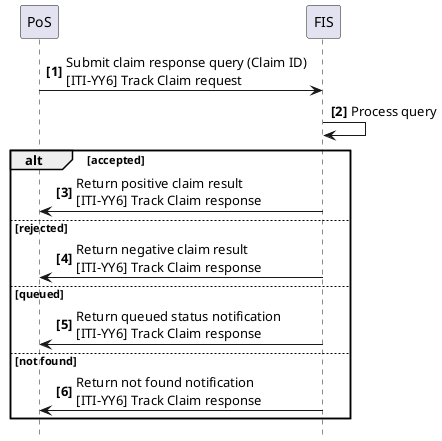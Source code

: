 @startuml
skinparam svgDimensionStyle false
hide footbox
autonumber "<b>[0]"

participant PoS
participant FIS

PoS -> FIS: Submit claim response query (Claim ID)\n&#91;ITI-YY6&#93; Track Claim request
FIS -> FIS: Process query

alt accepted
	FIS -> PoS: Return positive claim result\n&#91;ITI-YY6&#93; Track Claim response
else rejected
	FIS -> PoS: Return negative claim result\n&#91;ITI-YY6&#93; Track Claim response
else queued
	FIS -> PoS: Return queued status notification\n&#91;ITI-YY6&#93; Track Claim response
else not found
	FIS -> PoS: Return not found notification\n&#91;ITI-YY6&#93; Track Claim response
end

@enduml

